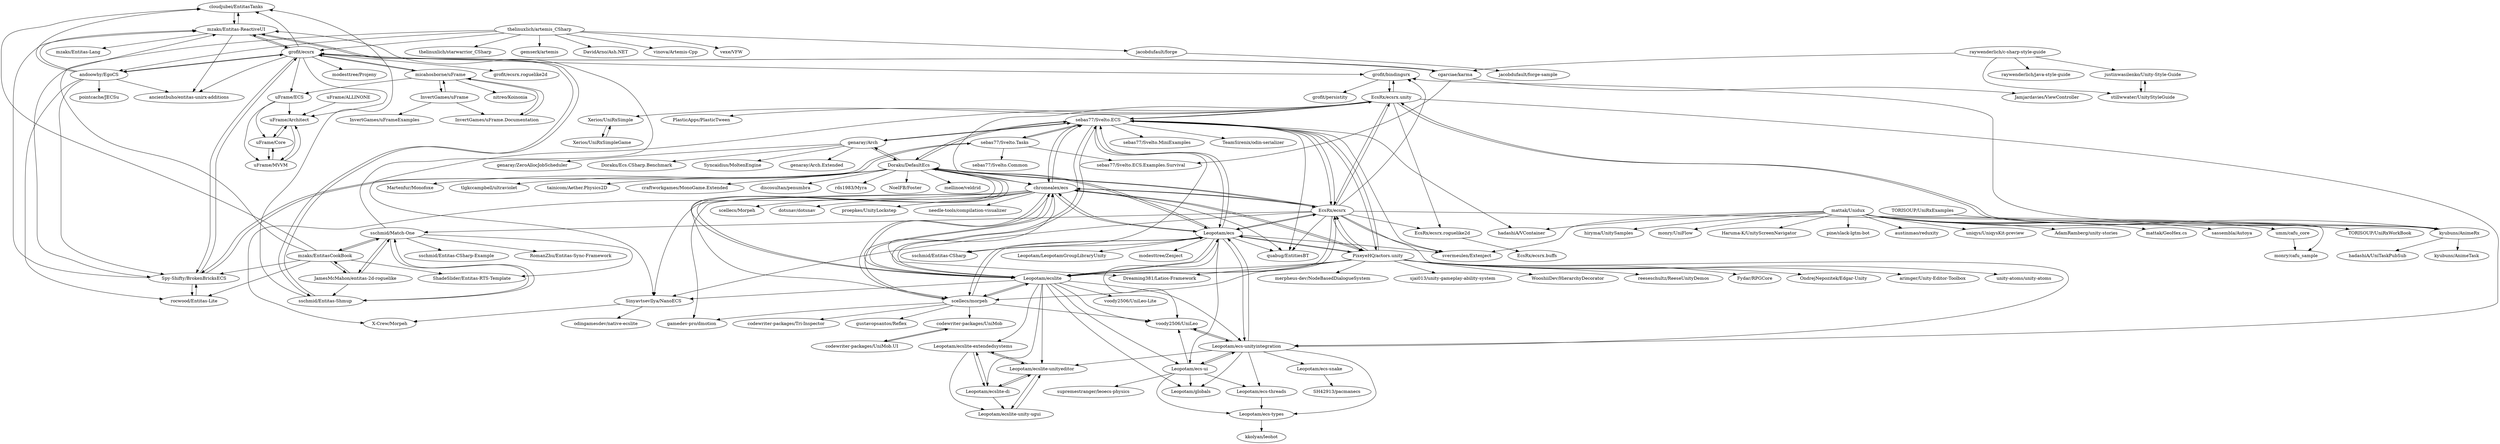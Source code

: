 digraph G {
"cloudjubei/EntitasTanks" -> "mzaks/Entitas-ReactiveUI"
"grofit/ecsrx" -> "micahosborne/uFrame"
"grofit/ecsrx" -> "mzaks/Entitas-ReactiveUI"
"grofit/ecsrx" -> "grofit/ecsrx.roguelike2d"
"grofit/ecsrx" -> "Spy-Shifty/BrokenBricksECS"
"grofit/ecsrx" -> "cgarciae/karma"
"grofit/ecsrx" -> "andoowhy/EgoCS"
"grofit/ecsrx" -> "uFrame/ECS"
"grofit/ecsrx" -> "modesttree/Projeny" ["e"=1]
"grofit/ecsrx" -> "cloudjubei/EntitasTanks"
"grofit/ecsrx" -> "uFrame/Architect"
"grofit/ecsrx" -> "grofit/bindingsrx"
"grofit/ecsrx" -> "ancientbuho/entitas-unirx-additions"
"mzaks/EntitasCookBook" -> "sschmid/Match-One"
"mzaks/EntitasCookBook" -> "JamesMcMahon/entitas-2d-roguelike"
"mzaks/EntitasCookBook" -> "mzaks/Entitas-ReactiveUI"
"mzaks/EntitasCookBook" -> "rocwood/Entitas-Lite"
"mzaks/EntitasCookBook" -> "ShadeSlider/Entitas-RTS-Template"
"mzaks/EntitasCookBook" -> "cloudjubei/EntitasTanks"
"mzaks/EntitasCookBook" -> "Spy-Shifty/BrokenBricksECS"
"sebas77/Svelto.Tasks" -> "sebas77/Svelto.Common"
"sebas77/Svelto.Tasks" -> "sebas77/Svelto.ECS.Examples.Survival"
"sebas77/Svelto.Tasks" -> "Spy-Shifty/BrokenBricksECS"
"sebas77/Svelto.Tasks" -> "sebas77/Svelto.ECS"
"genaray/Arch" -> "genaray/Arch.Extended"
"genaray/Arch" -> "Doraku/DefaultEcs"
"genaray/Arch" -> "sebas77/Svelto.ECS"
"genaray/Arch" -> "genaray/ZeroAllocJobScheduler"
"genaray/Arch" -> "Doraku/Ecs.CSharp.Benchmark"
"genaray/Arch" -> "Syncaidius/MoltenEngine" ["e"=1]
"justinwasilenko/Unity-Style-Guide" -> "stillwwater/UnityStyleGuide"
"andoowhy/EgoCS" -> "pointcache/JECSu"
"andoowhy/EgoCS" -> "grofit/ecsrx"
"andoowhy/EgoCS" -> "Spy-Shifty/BrokenBricksECS"
"andoowhy/EgoCS" -> "rocwood/Entitas-Lite"
"andoowhy/EgoCS" -> "mzaks/Entitas-ReactiveUI"
"andoowhy/EgoCS" -> "ancientbuho/entitas-unirx-additions"
"andoowhy/EgoCS" -> "cloudjubei/EntitasTanks"
"Doraku/DefaultEcs" -> "EcsRx/ecsrx"
"Doraku/DefaultEcs" -> "genaray/Arch"
"Doraku/DefaultEcs" -> "sebas77/Svelto.ECS"
"Doraku/DefaultEcs" -> "rds1983/Myra" ["e"=1]
"Doraku/DefaultEcs" -> "Leopotam/ecs"
"Doraku/DefaultEcs" -> "NoelFB/Foster" ["e"=1]
"Doraku/DefaultEcs" -> "mellinoe/veldrid" ["e"=1]
"Doraku/DefaultEcs" -> "Leopotam/ecslite"
"Doraku/DefaultEcs" -> "Martenfur/Monofoxe" ["e"=1]
"Doraku/DefaultEcs" -> "tlgkccampbell/ultraviolet" ["e"=1]
"Doraku/DefaultEcs" -> "tainicom/Aether.Physics2D" ["e"=1]
"Doraku/DefaultEcs" -> "craftworkgames/MonoGame.Extended" ["e"=1]
"Doraku/DefaultEcs" -> "scellecs/morpeh"
"Doraku/DefaultEcs" -> "discosultan/penumbra" ["e"=1]
"Doraku/DefaultEcs" -> "chromealex/ecs"
"EcsRx/ecsrx.roguelike2d" -> "EcsRx/ecsrx.buffs"
"raywenderlich/c-sharp-style-guide" -> "stillwwater/UnityStyleGuide"
"raywenderlich/c-sharp-style-guide" -> "justinwasilenko/Unity-Style-Guide"
"raywenderlich/c-sharp-style-guide" -> "cgarciae/karma"
"raywenderlich/c-sharp-style-guide" -> "raywenderlich/java-style-guide" ["e"=1]
"sschmid/Match-One" -> "sschmid/Entitas-Shmup"
"sschmid/Match-One" -> "JamesMcMahon/entitas-2d-roguelike"
"sschmid/Match-One" -> "mzaks/EntitasCookBook"
"sschmid/Match-One" -> "mzaks/Entitas-ReactiveUI"
"sschmid/Match-One" -> "sschmid/Entitas-CSharp-Example"
"sschmid/Match-One" -> "ShadeSlider/Entitas-RTS-Template"
"sschmid/Match-One" -> "RomanZhu/Entitas-Sync-Framework" ["e"=1]
"kyubuns/AnimeRx" -> "kyubuns/AnimeTask" ["e"=1]
"kyubuns/AnimeRx" -> "grofit/bindingsrx"
"kyubuns/AnimeRx" -> "hadashiA/UniTaskPubSub" ["e"=1]
"kyubuns/AnimeRx" -> "EcsRx/ecsrx.unity"
"thelinuxlich/artemis_CSharp" -> "thelinuxlich/starwarrior_CSharp"
"thelinuxlich/artemis_CSharp" -> "gemserk/artemis"
"thelinuxlich/artemis_CSharp" -> "DavidArno/Ash.NET"
"thelinuxlich/artemis_CSharp" -> "grofit/ecsrx"
"thelinuxlich/artemis_CSharp" -> "vinova/Artemis-Cpp" ["e"=1]
"thelinuxlich/artemis_CSharp" -> "Spy-Shifty/BrokenBricksECS"
"thelinuxlich/artemis_CSharp" -> "andoowhy/EgoCS"
"thelinuxlich/artemis_CSharp" -> "vexe/VFW" ["e"=1]
"thelinuxlich/artemis_CSharp" -> "jacobdufault/forge"
"rocwood/Entitas-Lite" -> "Spy-Shifty/BrokenBricksECS"
"scellecs/morpeh" -> "chromealex/ecs"
"scellecs/morpeh" -> "Leopotam/ecslite"
"scellecs/morpeh" -> "gustavopsantos/Reflex" ["e"=1]
"scellecs/morpeh" -> "codewriter-packages/UniMob"
"scellecs/morpeh" -> "gamedev-pro/dmotion" ["e"=1]
"scellecs/morpeh" -> "codewriter-packages/Tri-Inspector" ["e"=1]
"scellecs/morpeh" -> "voody2506/UniLeo"
"scellecs/morpeh" -> "Leopotam/ecs"
"stillwwater/UnityStyleGuide" -> "justinwasilenko/Unity-Style-Guide"
"Leopotam/ecs" -> "Leopotam/ecslite"
"Leopotam/ecs" -> "sebas77/Svelto.ECS"
"Leopotam/ecs" -> "Leopotam/ecs-unityintegration"
"Leopotam/ecs" -> "chromealex/ecs"
"Leopotam/ecs" -> "Doraku/DefaultEcs"
"Leopotam/ecs" -> "voody2506/UniLeo"
"Leopotam/ecs" -> "PixeyeHQ/actors.unity"
"Leopotam/ecs" -> "Leopotam/ecs-ui"
"Leopotam/ecs" -> "sschmid/Entitas-CSharp" ["e"=1]
"Leopotam/ecs" -> "EcsRx/ecsrx"
"Leopotam/ecs" -> "scellecs/morpeh"
"Leopotam/ecs" -> "Leopotam/LeopotamGroupLibraryUnity" ["e"=1]
"Leopotam/ecs" -> "modesttree/Zenject" ["e"=1]
"Leopotam/ecs" -> "svermeulen/Extenject" ["e"=1]
"Leopotam/ecs" -> "quabug/EntitiesBT" ["e"=1]
"Leopotam/ecs-unityintegration" -> "Leopotam/ecs-ui"
"Leopotam/ecs-unityintegration" -> "Leopotam/ecs-threads"
"Leopotam/ecs-unityintegration" -> "Leopotam/globals"
"Leopotam/ecs-unityintegration" -> "voody2506/UniLeo"
"Leopotam/ecs-unityintegration" -> "Leopotam/ecslite-unityeditor"
"Leopotam/ecs-unityintegration" -> "Leopotam/ecs-types"
"Leopotam/ecs-unityintegration" -> "Leopotam/ecs-snake"
"Leopotam/ecs-unityintegration" -> "Leopotam/ecs"
"Leopotam/ecslite" -> "Leopotam/ecs"
"Leopotam/ecslite" -> "scellecs/morpeh"
"Leopotam/ecslite" -> "Leopotam/ecslite-unityeditor"
"Leopotam/ecslite" -> "chromealex/ecs"
"Leopotam/ecslite" -> "Leopotam/ecs-unityintegration"
"Leopotam/ecslite" -> "Leopotam/ecslite-di"
"Leopotam/ecslite" -> "voody2506/UniLeo"
"Leopotam/ecslite" -> "sebas77/Svelto.ECS"
"Leopotam/ecslite" -> "SinyavtsevIlya/NanoECS"
"Leopotam/ecslite" -> "Leopotam/ecslite-extendedsystems"
"Leopotam/ecslite" -> "Leopotam/globals"
"Leopotam/ecslite" -> "Doraku/DefaultEcs"
"Leopotam/ecslite" -> "voody2506/UniLeo-Lite"
"Leopotam/ecslite" -> "Leopotam/ecs-ui"
"Leopotam/ecslite" -> "EcsRx/ecsrx"
"PixeyeHQ/actors.unity" -> "chromealex/ecs"
"PixeyeHQ/actors.unity" -> "Fydar/RPGCore" ["e"=1]
"PixeyeHQ/actors.unity" -> "Leopotam/ecs"
"PixeyeHQ/actors.unity" -> "OndrejNepozitek/Edgar-Unity" ["e"=1]
"PixeyeHQ/actors.unity" -> "sebas77/Svelto.ECS"
"PixeyeHQ/actors.unity" -> "EcsRx/ecsrx"
"PixeyeHQ/actors.unity" -> "arimger/Unity-Editor-Toolbox" ["e"=1]
"PixeyeHQ/actors.unity" -> "unity-atoms/unity-atoms" ["e"=1]
"PixeyeHQ/actors.unity" -> "scellecs/morpeh"
"PixeyeHQ/actors.unity" -> "merpheus-dev/NodeBasedDialogueSystem" ["e"=1]
"PixeyeHQ/actors.unity" -> "Leopotam/ecslite"
"PixeyeHQ/actors.unity" -> "sjai013/unity-gameplay-ability-system" ["e"=1]
"PixeyeHQ/actors.unity" -> "WooshiiDev/HierarchyDecorator" ["e"=1]
"PixeyeHQ/actors.unity" -> "Dreaming381/Latios-Framework" ["e"=1]
"PixeyeHQ/actors.unity" -> "reeseschultz/ReeseUnityDemos" ["e"=1]
"Leopotam/ecs-ui" -> "Leopotam/ecs-unityintegration"
"Leopotam/ecs-ui" -> "Leopotam/ecs-threads"
"Leopotam/ecs-ui" -> "Leopotam/globals"
"Leopotam/ecs-ui" -> "supremestranger/leoecs-physics"
"Leopotam/ecs-ui" -> "Leopotam/ecs-types"
"Leopotam/ecs-ui" -> "voody2506/UniLeo"
"chromealex/ecs" -> "SinyavtsevIlya/NanoECS"
"chromealex/ecs" -> "scellecs/morpeh"
"chromealex/ecs" -> "quabug/EntitiesBT" ["e"=1]
"chromealex/ecs" -> "PixeyeHQ/actors.unity"
"chromealex/ecs" -> "EcsRx/ecsrx"
"chromealex/ecs" -> "Leopotam/ecs"
"chromealex/ecs" -> "Leopotam/ecslite"
"chromealex/ecs" -> "gamedev-pro/dmotion" ["e"=1]
"chromealex/ecs" -> "scellecs/Morpeh"
"chromealex/ecs" -> "sebas77/Svelto.ECS"
"chromealex/ecs" -> "Dreaming381/Latios-Framework" ["e"=1]
"chromealex/ecs" -> "dotsnav/dotsnav" ["e"=1]
"chromealex/ecs" -> "proepkes/UnityLockstep" ["e"=1]
"chromealex/ecs" -> "needle-tools/compilation-visualizer" ["e"=1]
"chromealex/ecs" -> "X-Crew/Morpeh"
"sebas77/Svelto.ECS" -> "Leopotam/ecs"
"sebas77/Svelto.ECS" -> "EcsRx/ecsrx"
"sebas77/Svelto.ECS" -> "sebas77/Svelto.Tasks"
"sebas77/Svelto.ECS" -> "chromealex/ecs"
"sebas77/Svelto.ECS" -> "Doraku/DefaultEcs"
"sebas77/Svelto.ECS" -> "Leopotam/ecslite"
"sebas77/Svelto.ECS" -> "sschmid/Entitas-CSharp" ["e"=1]
"sebas77/Svelto.ECS" -> "quabug/EntitiesBT" ["e"=1]
"sebas77/Svelto.ECS" -> "hadashiA/VContainer" ["e"=1]
"sebas77/Svelto.ECS" -> "PixeyeHQ/actors.unity"
"sebas77/Svelto.ECS" -> "svermeulen/Extenject" ["e"=1]
"sebas77/Svelto.ECS" -> "sebas77/Svelto.MiniExamples"
"sebas77/Svelto.ECS" -> "TeamSirenix/odin-serializer" ["e"=1]
"sebas77/Svelto.ECS" -> "EcsRx/ecsrx.unity"
"sebas77/Svelto.ECS" -> "genaray/Arch"
"voody2506/UniLeo" -> "Leopotam/ecs-unityintegration"
"mattak/Unidux" -> "austinmao/reduxity"
"mattak/Unidux" -> "kyubuns/AnimeRx"
"mattak/Unidux" -> "uniqys/UniqysKit-preview"
"mattak/Unidux" -> "AdamRamberg/unity-stories"
"mattak/Unidux" -> "mattak/GeoHex.cs"
"mattak/Unidux" -> "monry/cafu_sample"
"mattak/Unidux" -> "hadashiA/VContainer" ["e"=1]
"mattak/Unidux" -> "umm/cafu_core"
"mattak/Unidux" -> "sassembla/Autoya" ["e"=1]
"mattak/Unidux" -> "hiryma/UnitySamples"
"mattak/Unidux" -> "monry/UniFlow"
"mattak/Unidux" -> "TORISOUP/UniRxWorkBook"
"mattak/Unidux" -> "svermeulen/Extenject" ["e"=1]
"mattak/Unidux" -> "Haruma-K/UnityScreenNavigator" ["e"=1]
"mattak/Unidux" -> "pine/slack-lgtm-bot"
"Spy-Shifty/BrokenBricksECS" -> "grofit/ecsrx"
"Spy-Shifty/BrokenBricksECS" -> "sebas77/Svelto.Tasks"
"Spy-Shifty/BrokenBricksECS" -> "rocwood/Entitas-Lite"
"Spy-Shifty/BrokenBricksECS" -> "mzaks/Entitas-ReactiveUI"
"EcsRx/ecsrx.unity" -> "EcsRx/ecsrx"
"EcsRx/ecsrx.unity" -> "grofit/bindingsrx"
"EcsRx/ecsrx.unity" -> "EcsRx/ecsrx.roguelike2d"
"EcsRx/ecsrx.unity" -> "kyubuns/AnimeRx"
"EcsRx/ecsrx.unity" -> "SinyavtsevIlya/NanoECS"
"EcsRx/ecsrx.unity" -> "Xerios/UniRxSimple"
"EcsRx/ecsrx.unity" -> "chromealex/ecs"
"EcsRx/ecsrx.unity" -> "PlasticApps/PlasticTween" ["e"=1]
"EcsRx/ecsrx.unity" -> "Leopotam/ecs-unityintegration"
"EcsRx/ecsrx.unity" -> "sebas77/Svelto.ECS"
"JamesMcMahon/entitas-2d-roguelike" -> "sschmid/Match-One"
"JamesMcMahon/entitas-2d-roguelike" -> "sschmid/Entitas-Shmup"
"JamesMcMahon/entitas-2d-roguelike" -> "mzaks/EntitasCookBook"
"SinyavtsevIlya/NanoECS" -> "odingamesdev/native-ecslite"
"SinyavtsevIlya/NanoECS" -> "X-Crew/Morpeh"
"cgarciae/karma" -> "grofit/ecsrx"
"cgarciae/karma" -> "Jamjardavies/ViewController"
"cgarciae/karma" -> "sebas77/Svelto.ECS.Examples.Survival"
"codewriter-packages/UniMob" -> "codewriter-packages/UniMob.UI"
"codewriter-packages/UniMob.UI" -> "codewriter-packages/UniMob"
"mzaks/Entitas-ReactiveUI" -> "sschmid/Entitas-Shmup"
"mzaks/Entitas-ReactiveUI" -> "cloudjubei/EntitasTanks"
"mzaks/Entitas-ReactiveUI" -> "mzaks/Entitas-Lang"
"mzaks/Entitas-ReactiveUI" -> "grofit/ecsrx"
"mzaks/Entitas-ReactiveUI" -> "ancientbuho/entitas-unirx-additions"
"TORISOUP/UniRxExamples" -> "TORISOUP/UniRxWorkBook"
"Leopotam/ecs-snake" -> "SH42913/pacmanecs"
"sschmid/Entitas-Shmup" -> "mzaks/Entitas-ReactiveUI"
"sschmid/Entitas-Shmup" -> "sschmid/Match-One"
"sschmid/Entitas-Shmup" -> "cloudjubei/EntitasTanks"
"EcsRx/ecsrx" -> "EcsRx/ecsrx.unity"
"EcsRx/ecsrx" -> "sebas77/Svelto.ECS"
"EcsRx/ecsrx" -> "chromealex/ecs"
"EcsRx/ecsrx" -> "Doraku/DefaultEcs"
"EcsRx/ecsrx" -> "EcsRx/ecsrx.roguelike2d"
"EcsRx/ecsrx" -> "Leopotam/ecs"
"EcsRx/ecsrx" -> "PixeyeHQ/actors.unity"
"EcsRx/ecsrx" -> "SinyavtsevIlya/NanoECS"
"EcsRx/ecsrx" -> "Leopotam/ecslite"
"EcsRx/ecsrx" -> "sschmid/Match-One"
"EcsRx/ecsrx" -> "svermeulen/Extenject" ["e"=1]
"EcsRx/ecsrx" -> "grofit/bindingsrx"
"EcsRx/ecsrx" -> "Leopotam/ecs-unityintegration"
"EcsRx/ecsrx" -> "quabug/EntitiesBT" ["e"=1]
"EcsRx/ecsrx" -> "kyubuns/AnimeRx"
"Leopotam/ecslite-di" -> "Leopotam/ecslite-extendedsystems"
"Leopotam/ecslite-di" -> "Leopotam/ecslite-unity-ugui"
"Leopotam/ecslite-di" -> "Leopotam/ecslite-unityeditor"
"umm/cafu_core" -> "monry/cafu_sample"
"Leopotam/ecslite-unityeditor" -> "Leopotam/ecslite-unity-ugui"
"Leopotam/ecslite-unityeditor" -> "Leopotam/ecslite-extendedsystems"
"Leopotam/ecslite-unityeditor" -> "Leopotam/ecslite-di"
"Xerios/UniRxSimple" -> "Xerios/UniRxSimpleGame"
"jacobdufault/forge" -> "jacobdufault/forge-sample"
"micahosborne/uFrame" -> "InvertGames/uFrame.Documentation"
"micahosborne/uFrame" -> "nitreo/Koinonia"
"micahosborne/uFrame" -> "grofit/ecsrx"
"micahosborne/uFrame" -> "uFrame/ECS"
"micahosborne/uFrame" -> "InvertGames/uFrame"
"InvertGames/uFrame.Documentation" -> "micahosborne/uFrame"
"Leopotam/ecs-threads" -> "Leopotam/ecs-types"
"InvertGames/uFrame" -> "micahosborne/uFrame"
"InvertGames/uFrame" -> "InvertGames/uFrameExamples"
"InvertGames/uFrame" -> "InvertGames/uFrame.Documentation"
"grofit/bindingsrx" -> "EcsRx/ecsrx.unity"
"grofit/bindingsrx" -> "grofit/persistity"
"Leopotam/ecslite-extendedsystems" -> "Leopotam/ecslite-di"
"Leopotam/ecslite-extendedsystems" -> "Leopotam/ecslite-unityeditor"
"Leopotam/ecslite-extendedsystems" -> "Leopotam/ecslite-unity-ugui"
"Leopotam/ecslite-unity-ugui" -> "Leopotam/ecslite-unityeditor"
"Xerios/UniRxSimpleGame" -> "Xerios/UniRxSimple"
"uFrame/ALLINONE" -> "uFrame/Architect"
"uFrame/Architect" -> "uFrame/Core"
"uFrame/Architect" -> "uFrame/MVVM"
"uFrame/MVVM" -> "uFrame/Architect"
"uFrame/MVVM" -> "uFrame/Core"
"uFrame/ECS" -> "uFrame/Architect"
"uFrame/ECS" -> "uFrame/Core"
"uFrame/ECS" -> "uFrame/MVVM"
"Leopotam/ecs-types" -> "kkolyan/leohot"
"uFrame/Core" -> "uFrame/Architect"
"uFrame/Core" -> "uFrame/MVVM"
"cloudjubei/EntitasTanks" ["l"="-14.208,40.884"]
"mzaks/Entitas-ReactiveUI" ["l"="-14.206,40.894"]
"grofit/ecsrx" ["l"="-14.174,40.88"]
"micahosborne/uFrame" ["l"="-14.189,40.838"]
"grofit/ecsrx.roguelike2d" ["l"="-14.152,40.887"]
"Spy-Shifty/BrokenBricksECS" ["l"="-14.189,40.896"]
"cgarciae/karma" ["l"="-14.126,40.898"]
"andoowhy/EgoCS" ["l"="-14.189,40.869"]
"uFrame/ECS" ["l"="-14.173,40.852"]
"modesttree/Projeny" ["l"="-13.371,40.228"]
"uFrame/Architect" ["l"="-14.161,40.851"]
"grofit/bindingsrx" ["l"="-14.229,40.951"]
"ancientbuho/entitas-unirx-additions" ["l"="-14.192,40.882"]
"mzaks/EntitasCookBook" ["l"="-14.235,40.891"]
"sschmid/Match-One" ["l"="-14.243,40.916"]
"JamesMcMahon/entitas-2d-roguelike" ["l"="-14.255,40.9"]
"rocwood/Entitas-Lite" ["l"="-14.214,40.874"]
"ShadeSlider/Entitas-RTS-Template" ["l"="-14.263,40.888"]
"sebas77/Svelto.Tasks" ["l"="-14.204,40.941"]
"sebas77/Svelto.Common" ["l"="-14.176,40.941"]
"sebas77/Svelto.ECS.Examples.Survival" ["l"="-14.158,40.922"]
"sebas77/Svelto.ECS" ["l"="-14.255,40.994"]
"genaray/Arch" ["l"="-14.3,40.998"]
"genaray/Arch.Extended" ["l"="-14.328,41.011"]
"Doraku/DefaultEcs" ["l"="-14.271,41.012"]
"genaray/ZeroAllocJobScheduler" ["l"="-14.324,40.984"]
"Doraku/Ecs.CSharp.Benchmark" ["l"="-14.336,40.997"]
"Syncaidius/MoltenEngine" ["l"="-14.142,25.916"]
"justinwasilenko/Unity-Style-Guide" ["l"="-14.01,40.889"]
"stillwwater/UnityStyleGuide" ["l"="-14.014,40.907"]
"pointcache/JECSu" ["l"="-14.216,40.85"]
"EcsRx/ecsrx" ["l"="-14.233,40.994"]
"rds1983/Myra" ["l"="-14.295,25.885"]
"Leopotam/ecs" ["l"="-14.248,41.024"]
"NoelFB/Foster" ["l"="-12.227,25.572"]
"mellinoe/veldrid" ["l"="-14.212,25.989"]
"Leopotam/ecslite" ["l"="-14.233,41.032"]
"Martenfur/Monofoxe" ["l"="-14.286,25.899"]
"tlgkccampbell/ultraviolet" ["l"="-14.25,25.905"]
"tainicom/Aether.Physics2D" ["l"="-14.312,25.867"]
"craftworkgames/MonoGame.Extended" ["l"="-14.303,25.918"]
"scellecs/morpeh" ["l"="-14.257,41.04"]
"discosultan/penumbra" ["l"="-14.324,25.873"]
"chromealex/ecs" ["l"="-14.233,41.01"]
"EcsRx/ecsrx.roguelike2d" ["l"="-14.202,40.976"]
"EcsRx/ecsrx.buffs" ["l"="-14.184,40.968"]
"raywenderlich/c-sharp-style-guide" ["l"="-14.051,40.898"]
"raywenderlich/java-style-guide" ["l"="47.602,-4.381"]
"sschmid/Entitas-Shmup" ["l"="-14.225,40.904"]
"sschmid/Entitas-CSharp-Example" ["l"="-14.279,40.913"]
"RomanZhu/Entitas-Sync-Framework" ["l"="22.114,19.559"]
"kyubuns/AnimeRx" ["l"="-14.273,40.963"]
"kyubuns/AnimeTask" ["l"="-12.944,40.196"]
"hadashiA/UniTaskPubSub" ["l"="-12.825,40.165"]
"EcsRx/ecsrx.unity" ["l"="-14.228,40.978"]
"thelinuxlich/artemis_CSharp" ["l"="-14.138,40.862"]
"thelinuxlich/starwarrior_CSharp" ["l"="-14.107,40.868"]
"gemserk/artemis" ["l"="-14.123,40.833"]
"DavidArno/Ash.NET" ["l"="-14.113,40.852"]
"vinova/Artemis-Cpp" ["l"="-11.903,26.002"]
"vexe/VFW" ["l"="-13.427,40.254"]
"jacobdufault/forge" ["l"="-14.093,40.839"]
"gustavopsantos/Reflex" ["l"="-13.021,40.189"]
"codewriter-packages/UniMob" ["l"="-14.289,41.077"]
"gamedev-pro/dmotion" ["l"="-12.894,40.218"]
"codewriter-packages/Tri-Inspector" ["l"="-13.023,40.232"]
"voody2506/UniLeo" ["l"="-14.232,41.047"]
"Leopotam/ecs-unityintegration" ["l"="-14.213,41.037"]
"PixeyeHQ/actors.unity" ["l"="-14.217,41.014"]
"Leopotam/ecs-ui" ["l"="-14.204,41.05"]
"sschmid/Entitas-CSharp" ["l"="-13.302,40.009"]
"Leopotam/LeopotamGroupLibraryUnity" ["l"="-13.434,40.187"]
"modesttree/Zenject" ["l"="-13.292,40.119"]
"svermeulen/Extenject" ["l"="-13.218,40.175"]
"quabug/EntitiesBT" ["l"="-12.885,40.194"]
"Leopotam/ecs-threads" ["l"="-14.188,41.058"]
"Leopotam/globals" ["l"="-14.217,41.053"]
"Leopotam/ecslite-unityeditor" ["l"="-14.225,41.063"]
"Leopotam/ecs-types" ["l"="-14.181,41.047"]
"Leopotam/ecs-snake" ["l"="-14.197,41.078"]
"Leopotam/ecslite-di" ["l"="-14.24,41.069"]
"SinyavtsevIlya/NanoECS" ["l"="-14.204,40.999"]
"Leopotam/ecslite-extendedsystems" ["l"="-14.24,41.06"]
"voody2506/UniLeo-Lite" ["l"="-14.259,41.059"]
"Fydar/RPGCore" ["l"="-13.086,40.104"]
"OndrejNepozitek/Edgar-Unity" ["l"="-13.075,40.211"]
"arimger/Unity-Editor-Toolbox" ["l"="-13.127,40.203"]
"unity-atoms/unity-atoms" ["l"="-13.096,40.21"]
"merpheus-dev/NodeBasedDialogueSystem" ["l"="-13.106,40.201"]
"sjai013/unity-gameplay-ability-system" ["l"="-13.088,40.015"]
"WooshiiDev/HierarchyDecorator" ["l"="-13.058,40.231"]
"Dreaming381/Latios-Framework" ["l"="-12.901,40.183"]
"reeseschultz/ReeseUnityDemos" ["l"="-12.931,40.194"]
"supremestranger/leoecs-physics" ["l"="-14.176,41.069"]
"scellecs/Morpeh" ["l"="-14.185,41.027"]
"dotsnav/dotsnav" ["l"="-12.86,40.218"]
"proepkes/UnityLockstep" ["l"="-13.067,39.881"]
"needle-tools/compilation-visualizer" ["l"="-13.036,40.212"]
"X-Crew/Morpeh" ["l"="-14.185,41.009"]
"hadashiA/VContainer" ["l"="-13.051,40.154"]
"sebas77/Svelto.MiniExamples" ["l"="-14.303,41.019"]
"TeamSirenix/odin-serializer" ["l"="-13.238,40.175"]
"mattak/Unidux" ["l"="-14.386,40.945"]
"austinmao/reduxity" ["l"="-14.384,40.92"]
"uniqys/UniqysKit-preview" ["l"="-14.407,40.936"]
"AdamRamberg/unity-stories" ["l"="-14.404,40.919"]
"mattak/GeoHex.cs" ["l"="-14.392,40.962"]
"monry/cafu_sample" ["l"="-14.408,40.956"]
"umm/cafu_core" ["l"="-14.426,40.949"]
"sassembla/Autoya" ["l"="-46.248,14.644"]
"hiryma/UnitySamples" ["l"="-14.363,40.929"]
"monry/UniFlow" ["l"="-14.424,40.929"]
"TORISOUP/UniRxWorkBook" ["l"="-14.422,40.968"]
"Haruma-K/UnityScreenNavigator" ["l"="-12.955,40.206"]
"pine/slack-lgtm-bot" ["l"="-14.376,40.961"]
"Xerios/UniRxSimple" ["l"="-14.164,40.977"]
"PlasticApps/PlasticTween" ["l"="-12.817,40.294"]
"odingamesdev/native-ecslite" ["l"="-14.172,40.998"]
"Jamjardavies/ViewController" ["l"="-14.101,40.905"]
"codewriter-packages/UniMob.UI" ["l"="-14.303,41.093"]
"mzaks/Entitas-Lang" ["l"="-14.198,40.911"]
"TORISOUP/UniRxExamples" ["l"="-14.449,40.978"]
"SH42913/pacmanecs" ["l"="-14.188,41.098"]
"Leopotam/ecslite-unity-ugui" ["l"="-14.229,41.076"]
"Xerios/UniRxSimpleGame" ["l"="-14.137,40.979"]
"jacobdufault/forge-sample" ["l"="-14.074,40.826"]
"InvertGames/uFrame.Documentation" ["l"="-14.182,40.82"]
"nitreo/Koinonia" ["l"="-14.214,40.824"]
"InvertGames/uFrame" ["l"="-14.197,40.811"]
"InvertGames/uFrameExamples" ["l"="-14.201,40.792"]
"grofit/persistity" ["l"="-14.251,40.941"]
"uFrame/ALLINONE" ["l"="-14.152,40.829"]
"uFrame/Core" ["l"="-14.153,40.842"]
"uFrame/MVVM" ["l"="-14.165,40.838"]
"kkolyan/leohot" ["l"="-14.158,41.054"]
}